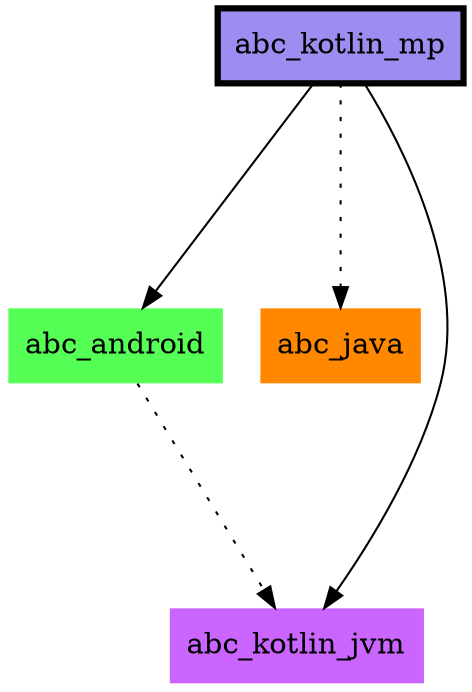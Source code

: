 digraph {
  edge ["arrowhead"="normal","arrowtail"="none"]
  graph ["dpi"="100","fontsize"="30","ranksep"="1.5","rankdir"="TB"]
  node ["style"="filled"]
  "abc_android" ["fillcolor"="#55FF55","shape"="none"]
  "abc_java" ["fillcolor"="#FF8800","shape"="none"]
  "abc_kotlin_jvm" ["fillcolor"="#CA66FF","shape"="none"]
  "abc_kotlin_mp" ["fillcolor"="#9D8DF1","color"="black","penwidth"="3","shape"="box"]
  "abc_android" -> "abc_kotlin_jvm" ["style"="dotted"]
  "abc_kotlin_mp" -> "abc_android"
  "abc_kotlin_mp" -> "abc_java" ["style"="dotted"]
  "abc_kotlin_mp" -> "abc_kotlin_jvm"
}
